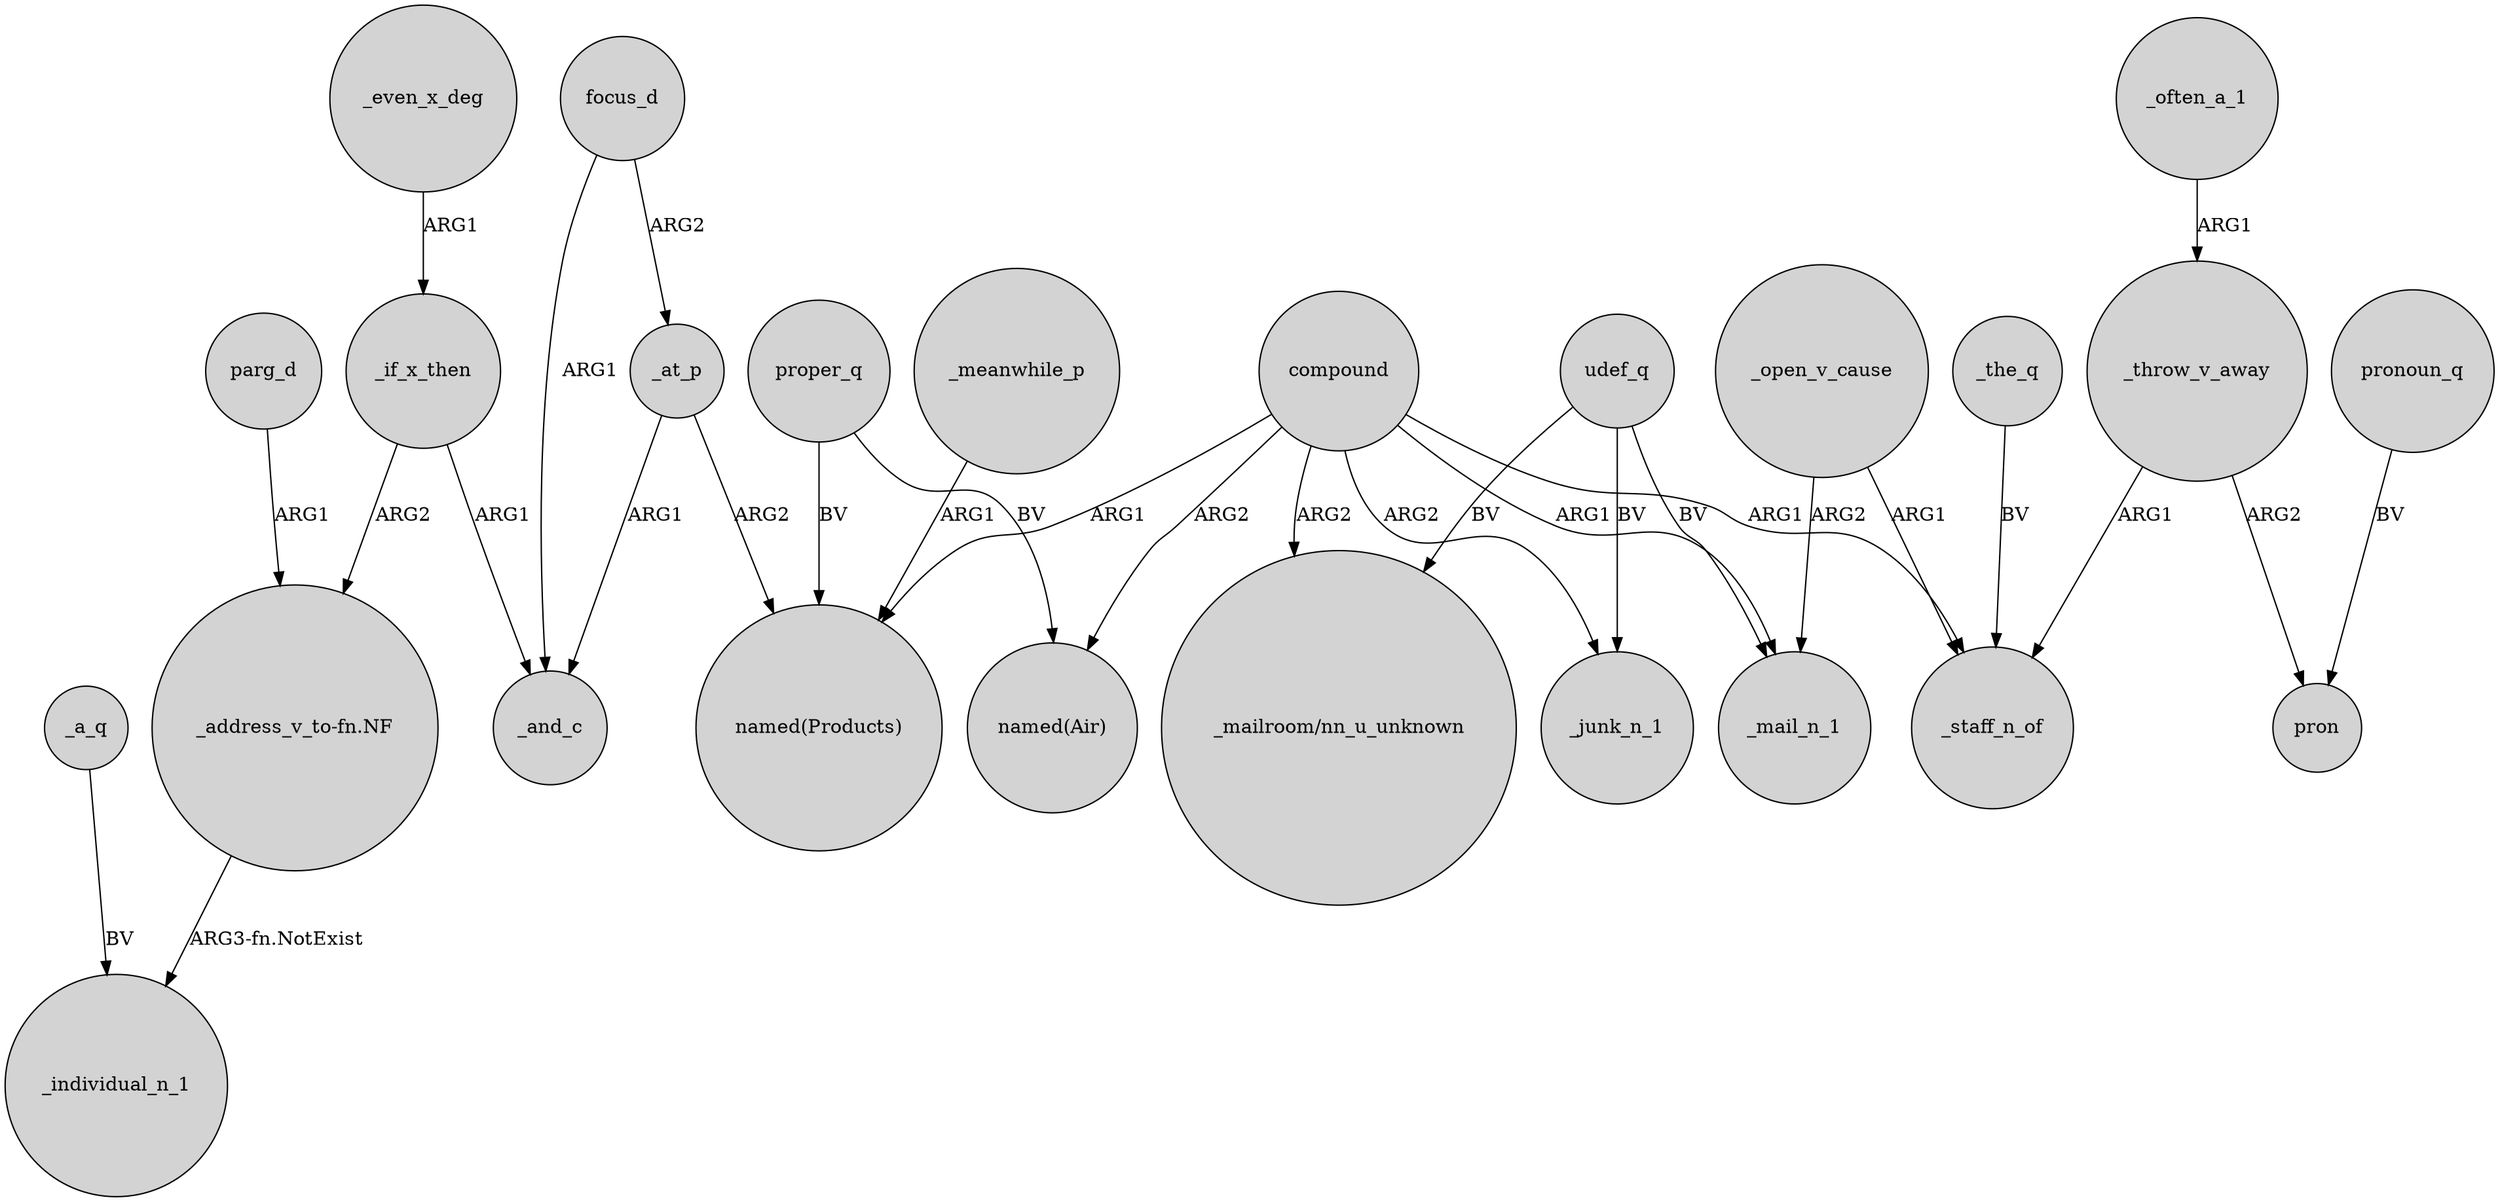 digraph {
	node [shape=circle style=filled]
	_a_q -> _individual_n_1 [label=BV]
	"_address_v_to-fn.NF" -> _individual_n_1 [label="ARG3-fn.NotExist"]
	proper_q -> "named(Air)" [label=BV]
	compound -> "named(Air)" [label=ARG2]
	_even_x_deg -> _if_x_then [label=ARG1]
	parg_d -> "_address_v_to-fn.NF" [label=ARG1]
	compound -> _junk_n_1 [label=ARG2]
	focus_d -> _at_p [label=ARG2]
	_at_p -> _and_c [label=ARG1]
	_open_v_cause -> _staff_n_of [label=ARG1]
	udef_q -> _junk_n_1 [label=BV]
	pronoun_q -> pron [label=BV]
	udef_q -> _mail_n_1 [label=BV]
	_open_v_cause -> _mail_n_1 [label=ARG2]
	_often_a_1 -> _throw_v_away [label=ARG1]
	compound -> _staff_n_of [label=ARG1]
	focus_d -> _and_c [label=ARG1]
	udef_q -> "_mailroom/nn_u_unknown" [label=BV]
	_at_p -> "named(Products)" [label=ARG2]
	_throw_v_away -> _staff_n_of [label=ARG1]
	compound -> "named(Products)" [label=ARG1]
	_if_x_then -> "_address_v_to-fn.NF" [label=ARG2]
	_if_x_then -> _and_c [label=ARG1]
	compound -> _mail_n_1 [label=ARG1]
	compound -> "_mailroom/nn_u_unknown" [label=ARG2]
	_throw_v_away -> pron [label=ARG2]
	_meanwhile_p -> "named(Products)" [label=ARG1]
	proper_q -> "named(Products)" [label=BV]
	_the_q -> _staff_n_of [label=BV]
}
